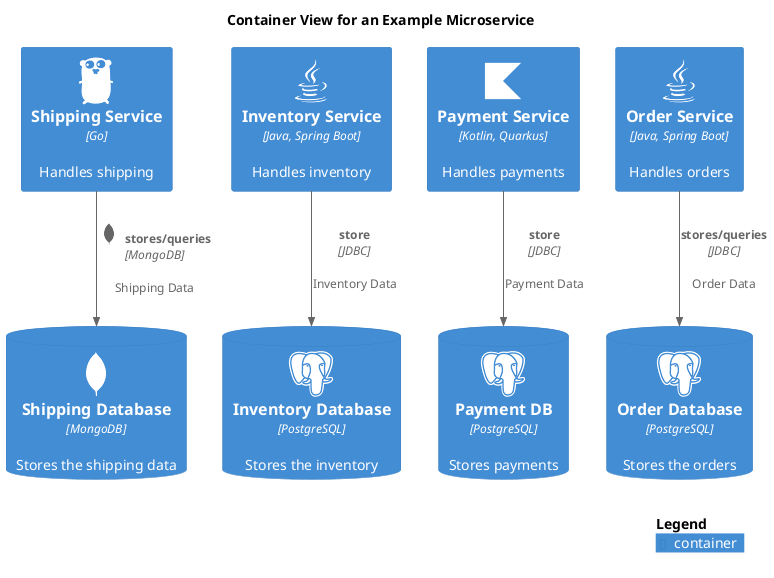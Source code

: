 @startuml microservice-container-view
!include <C4/C4_Container.puml>
!include <awslib14/AWSCommon>
!include <awslib14/AWSC4Integration>
!include <azure/AzureCommon>
!include <azure/AzureC4Integration>
!include <tupadr3/common>
!include <tupadr3/devicons2/mongodb>
!include <tupadr3/font-awesome-5/java>
!include <tupadr3/devicons2/postgresql>
!include <tupadr3/devicons2/go>
!include <tupadr3/devicons2/kotlin>







title Container View for an Example Microservice
ContainerDb(softwareDevelopment_architecture_example_microservices_shippingDb, "Shipping Database", $descr="Stores the shipping data", $techn="MongoDB", $sprite="mongodb")
Container(softwareDevelopment_architecture_example_microservices_inventoryService, "Inventory Service", $descr="Handles inventory", $techn="Java, Spring Boot", $sprite="java")
ContainerDb(softwareDevelopment_architecture_example_microservices_inventoryDb, "Inventory Database", $descr="Stores the inventory", $techn="PostgreSQL", $sprite="postgresql")
Container(softwareDevelopment_architecture_example_microservices_shippingService, "Shipping Service", $descr="Handles shipping", $techn="Go", $sprite="go")
ContainerDb(softwareDevelopment_architecture_example_microservices_paymentDb, "Payment DB", $descr="Stores payments", $techn="PostgreSQL", $sprite="postgresql")
Container(softwareDevelopment_architecture_example_microservices_orderService, "Order Service", $descr="Handles orders", $techn="Java, Spring Boot", $sprite="java")
ContainerDb(softwareDevelopment_architecture_example_microservices_orderDb, "Order Database", $descr="Stores the orders", $techn="PostgreSQL", $sprite="postgresql")
Container(softwareDevelopment_architecture_example_microservices_paymentService, "Payment Service", $descr="Handles payments", $techn="Kotlin, Quarkus", $sprite="kotlin")
Rel_D(softwareDevelopment_architecture_example_microservices_inventoryService, softwareDevelopment_architecture_example_microservices_inventoryDb, "store", $descr="Inventory Data", $techn="JDBC")
Rel_D(softwareDevelopment_architecture_example_microservices_shippingService, softwareDevelopment_architecture_example_microservices_shippingDb, "stores/queries", $descr="Shipping Data", $techn="MongoDB", $sprite="mongodb,scale=0.5")
Rel_D(softwareDevelopment_architecture_example_microservices_orderService, softwareDevelopment_architecture_example_microservices_orderDb, "stores/queries", $descr="Order Data", $techn="JDBC")
Rel_D(softwareDevelopment_architecture_example_microservices_paymentService, softwareDevelopment_architecture_example_microservices_paymentDb, "store", $descr="Payment Data", $techn="JDBC")
SHOW_LEGEND()
@enduml
